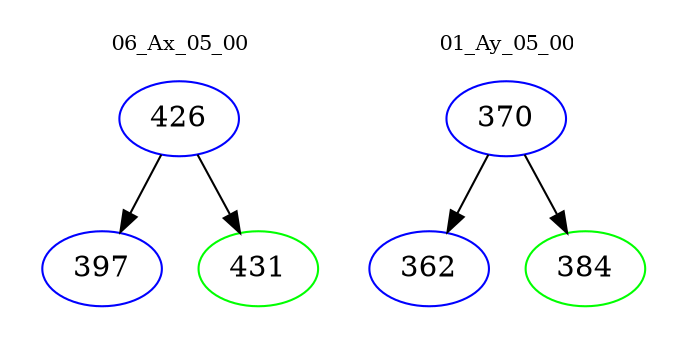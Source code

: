 digraph{
subgraph cluster_0 {
color = white
label = "06_Ax_05_00";
fontsize=10;
T0_426 [label="426", color="blue"]
T0_426 -> T0_397 [color="black"]
T0_397 [label="397", color="blue"]
T0_426 -> T0_431 [color="black"]
T0_431 [label="431", color="green"]
}
subgraph cluster_1 {
color = white
label = "01_Ay_05_00";
fontsize=10;
T1_370 [label="370", color="blue"]
T1_370 -> T1_362 [color="black"]
T1_362 [label="362", color="blue"]
T1_370 -> T1_384 [color="black"]
T1_384 [label="384", color="green"]
}
}
